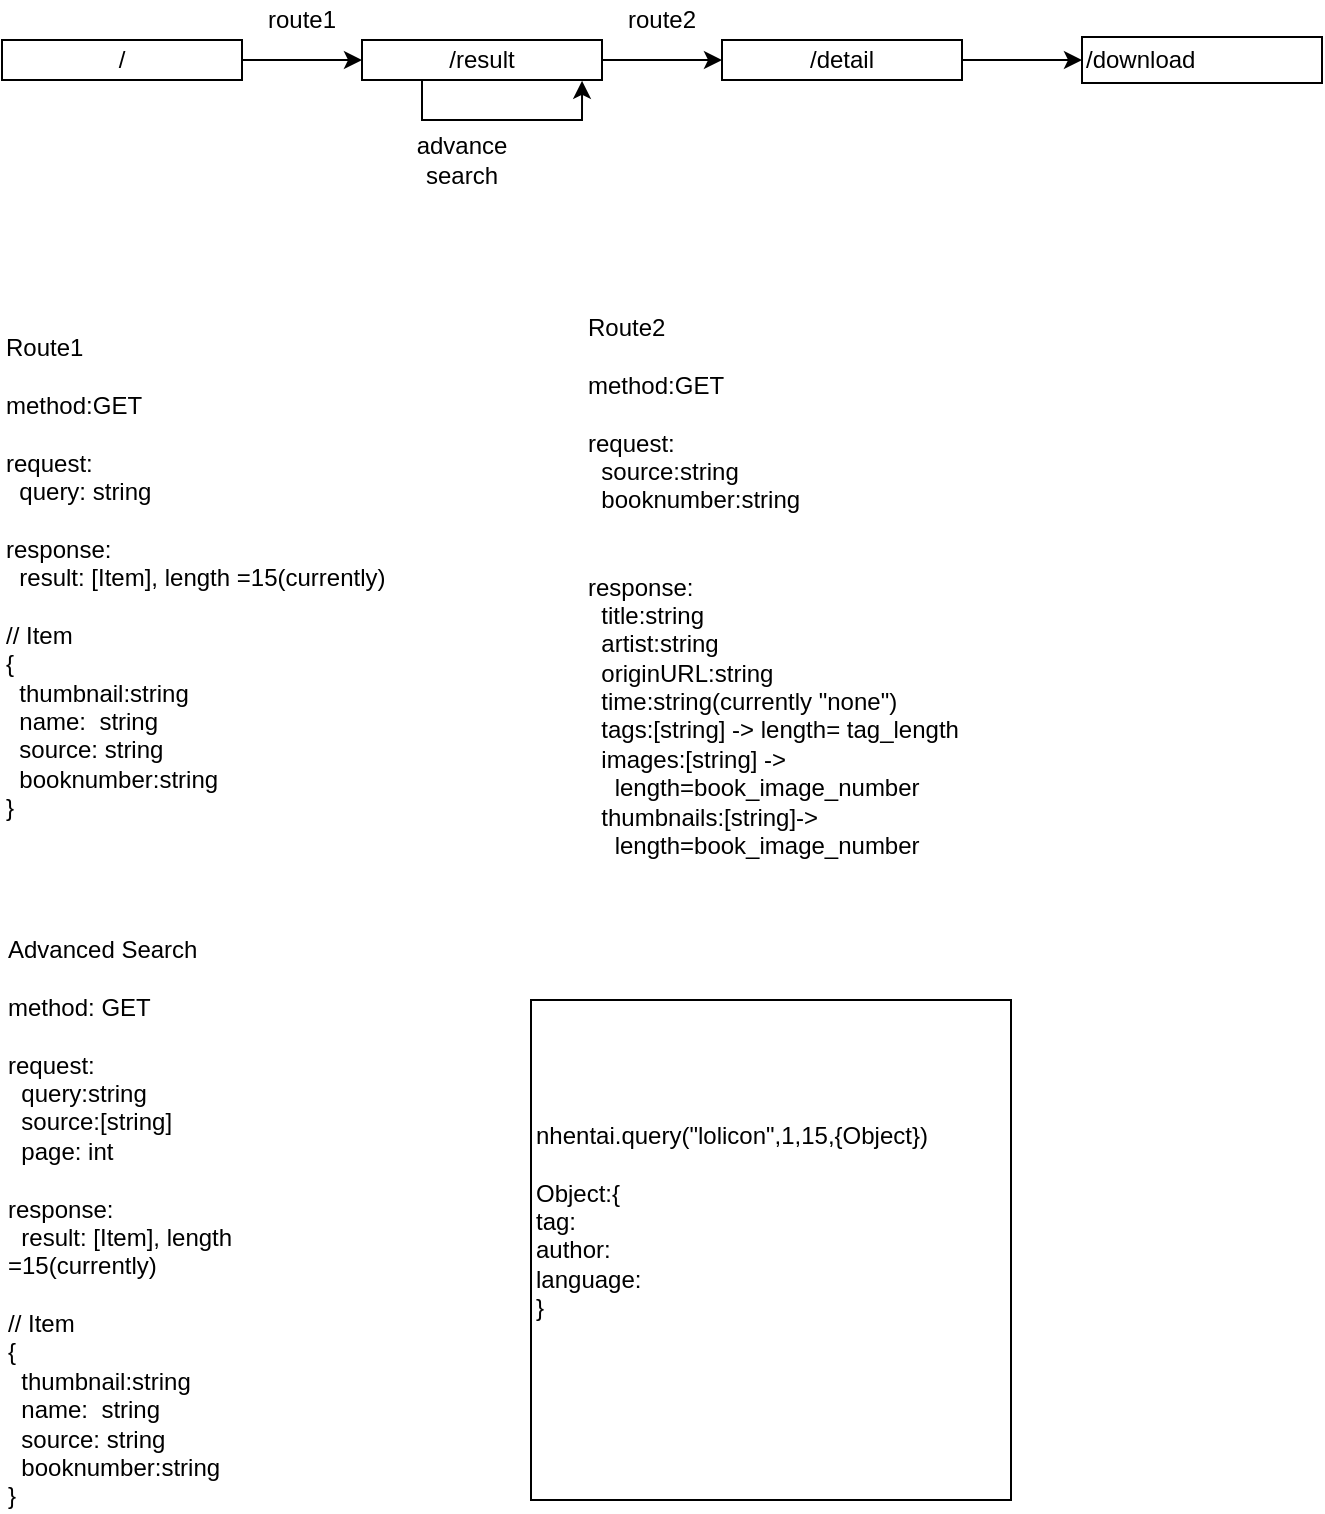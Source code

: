 <mxfile version="10.7.1" type="device"><diagram id="08uit6HjZDKloUMG0PfG" name="Page-1"><mxGraphModel dx="1394" dy="713" grid="1" gridSize="10" guides="1" tooltips="1" connect="1" arrows="1" fold="1" page="1" pageScale="1" pageWidth="850" pageHeight="1100" math="0" shadow="0"><root><mxCell id="0"/><mxCell id="1" parent="0"/><mxCell id="3dN6h5e5GN1cTE79DWmz-3" style="edgeStyle=orthogonalEdgeStyle;rounded=0;orthogonalLoop=1;jettySize=auto;html=1;entryX=0;entryY=0.5;entryDx=0;entryDy=0;" parent="1" source="3dN6h5e5GN1cTE79DWmz-1" target="3dN6h5e5GN1cTE79DWmz-2" edge="1"><mxGeometry relative="1" as="geometry"/></mxCell><mxCell id="3dN6h5e5GN1cTE79DWmz-1" value="/" style="rounded=0;whiteSpace=wrap;html=1;" parent="1" vertex="1"><mxGeometry x="40" y="80" width="120" height="20" as="geometry"/></mxCell><mxCell id="3dN6h5e5GN1cTE79DWmz-5" style="edgeStyle=orthogonalEdgeStyle;rounded=0;orthogonalLoop=1;jettySize=auto;html=1;entryX=0;entryY=0.5;entryDx=0;entryDy=0;" parent="1" source="3dN6h5e5GN1cTE79DWmz-2" target="3dN6h5e5GN1cTE79DWmz-4" edge="1"><mxGeometry relative="1" as="geometry"/></mxCell><mxCell id="3dN6h5e5GN1cTE79DWmz-8" style="edgeStyle=orthogonalEdgeStyle;rounded=0;orthogonalLoop=1;jettySize=auto;html=1;exitX=0.25;exitY=1;exitDx=0;exitDy=0;entryX=0.917;entryY=1.021;entryDx=0;entryDy=0;entryPerimeter=0;" parent="1" source="3dN6h5e5GN1cTE79DWmz-2" target="3dN6h5e5GN1cTE79DWmz-2" edge="1"><mxGeometry relative="1" as="geometry"><mxPoint x="330" y="290" as="targetPoint"/><Array as="points"><mxPoint x="250" y="120"/><mxPoint x="330" y="120"/></Array></mxGeometry></mxCell><mxCell id="3dN6h5e5GN1cTE79DWmz-2" value="/result" style="rounded=0;whiteSpace=wrap;html=1;" parent="1" vertex="1"><mxGeometry x="220" y="80" width="120" height="20" as="geometry"/></mxCell><mxCell id="3dN6h5e5GN1cTE79DWmz-13" style="edgeStyle=orthogonalEdgeStyle;rounded=0;orthogonalLoop=1;jettySize=auto;html=1;" parent="1" source="3dN6h5e5GN1cTE79DWmz-4" target="3dN6h5e5GN1cTE79DWmz-12" edge="1"><mxGeometry relative="1" as="geometry"/></mxCell><mxCell id="3dN6h5e5GN1cTE79DWmz-4" value="/detail" style="rounded=0;whiteSpace=wrap;html=1;" parent="1" vertex="1"><mxGeometry x="400" y="80" width="120" height="20" as="geometry"/></mxCell><mxCell id="3dN6h5e5GN1cTE79DWmz-6" value="route1" style="text;html=1;strokeColor=none;fillColor=none;align=center;verticalAlign=middle;whiteSpace=wrap;rounded=0;" parent="1" vertex="1"><mxGeometry x="170" y="60" width="40" height="20" as="geometry"/></mxCell><mxCell id="3dN6h5e5GN1cTE79DWmz-7" value="route2" style="text;html=1;strokeColor=none;fillColor=none;align=center;verticalAlign=middle;whiteSpace=wrap;rounded=0;" parent="1" vertex="1"><mxGeometry x="350" y="60" width="40" height="20" as="geometry"/></mxCell><mxCell id="3dN6h5e5GN1cTE79DWmz-9" value="advance search" style="text;html=1;strokeColor=none;fillColor=none;align=center;verticalAlign=middle;whiteSpace=wrap;rounded=0;" parent="1" vertex="1"><mxGeometry x="250" y="130" width="40" height="20" as="geometry"/></mxCell><mxCell id="3dN6h5e5GN1cTE79DWmz-10" value="&lt;div&gt;Route1&lt;/div&gt;&lt;div&gt;&lt;br&gt;&lt;/div&gt;&lt;div&gt;method:GET&lt;br&gt;&lt;/div&gt;&lt;div&gt;&lt;br&gt;&lt;/div&gt;&lt;div&gt;request:&lt;/div&gt;&lt;div&gt;&amp;nbsp; query: string&lt;br&gt;&lt;/div&gt;&lt;div&gt;&lt;br&gt;&lt;/div&gt;&lt;div&gt;response:&lt;/div&gt;&lt;div&gt;&amp;nbsp; result: [Item], length =15(currently)&lt;br&gt;&lt;/div&gt;&lt;div&gt;&lt;br&gt;&lt;/div&gt;&lt;div&gt;// Item&lt;/div&gt;&lt;div&gt;{&lt;/div&gt;&lt;div&gt;&amp;nbsp; thumbnail:string&lt;/div&gt;&lt;div&gt;&amp;nbsp; name:&amp;nbsp; string&lt;br&gt;&lt;/div&gt;&lt;div&gt;&amp;nbsp; source: string&lt;br&gt;&lt;/div&gt;&lt;div&gt;&amp;nbsp; booknumber:string&lt;br&gt;&lt;/div&gt;&lt;div&gt;}&lt;br&gt;&lt;/div&gt;" style="text;html=1;strokeColor=none;fillColor=none;align=left;verticalAlign=top;whiteSpace=wrap;rounded=0;" parent="1" vertex="1"><mxGeometry x="40" y="220" width="210" height="280" as="geometry"/></mxCell><mxCell id="3dN6h5e5GN1cTE79DWmz-11" value="&lt;div&gt;Route2&lt;/div&gt;&lt;div&gt;&lt;br&gt;&lt;/div&gt;&lt;div&gt;method:GET&lt;/div&gt;&lt;div&gt;&lt;br&gt;&lt;/div&gt;&lt;div&gt;request:&lt;/div&gt;&lt;div&gt;&amp;nbsp; source:string&lt;/div&gt;&lt;div&gt;&amp;nbsp; booknumber:string&lt;br&gt;&lt;/div&gt;&lt;div&gt;&lt;br&gt;&lt;/div&gt;&lt;div&gt;&lt;br&gt;&lt;/div&gt;&lt;div&gt;response:&lt;/div&gt;&lt;div&gt;&amp;nbsp; title:string&lt;/div&gt;&lt;div&gt;&amp;nbsp; artist:string&lt;/div&gt;&lt;div&gt;&amp;nbsp; originURL:string&lt;br&gt;&lt;/div&gt;&lt;div&gt;&amp;nbsp; time:string(currently &quot;none&quot;)&lt;/div&gt;&lt;div&gt;&amp;nbsp; tags:[string] -&amp;gt; length= tag_length&lt;/div&gt;&lt;div&gt;&amp;nbsp; images:[string] -&amp;gt;&lt;/div&gt;&lt;div&gt;&amp;nbsp;&amp;nbsp;&amp;nbsp; length=book_image_number&lt;/div&gt;&lt;div&gt;&amp;nbsp; thumbnails:[string]-&amp;gt;&lt;/div&gt;&lt;div&gt;&amp;nbsp;&amp;nbsp;&amp;nbsp; length=book_image_number&lt;br&gt;&lt;/div&gt;" style="text;html=1;strokeColor=none;fillColor=none;align=left;verticalAlign=top;whiteSpace=wrap;rounded=0;" parent="1" vertex="1"><mxGeometry x="331" y="210" width="200" height="300" as="geometry"/></mxCell><mxCell id="3dN6h5e5GN1cTE79DWmz-12" value="/download" style="rounded=0;whiteSpace=wrap;html=1;align=left;" parent="1" vertex="1"><mxGeometry x="580" y="78.5" width="120" height="23" as="geometry"/></mxCell><mxCell id="3dN6h5e5GN1cTE79DWmz-15" value="&lt;div&gt;Advanced Search&lt;/div&gt;&lt;div&gt;&lt;br&gt;&lt;/div&gt;&lt;div&gt;method: GET&lt;/div&gt;&lt;div&gt;&lt;br&gt;&lt;/div&gt;&lt;div&gt;request:&lt;/div&gt;&lt;div&gt;&amp;nbsp; query:string&lt;/div&gt;&lt;div&gt;&amp;nbsp; source:[string]&lt;/div&gt;&lt;div&gt;&amp;nbsp; page: int&lt;/div&gt;&lt;div&gt;&lt;br&gt;&lt;/div&gt;&lt;div&gt;&lt;div&gt;response:&lt;/div&gt;&lt;div&gt;&amp;nbsp; result: [Item], length =15(currently)&lt;br&gt;&lt;/div&gt;&lt;div&gt;&lt;br&gt;&lt;/div&gt;&lt;div&gt;// Item&lt;/div&gt;&lt;div&gt;{&lt;/div&gt;&lt;div&gt;&amp;nbsp; thumbnail:string&lt;/div&gt;&lt;div&gt;&amp;nbsp; name:&amp;nbsp; string&lt;br&gt;&lt;/div&gt;&lt;div&gt;&amp;nbsp; source: string&lt;br&gt;&lt;/div&gt;&lt;div&gt;&amp;nbsp; booknumber:string&lt;br&gt;&lt;/div&gt;}&lt;/div&gt;" style="text;html=1;strokeColor=none;fillColor=none;align=left;verticalAlign=top;whiteSpace=wrap;rounded=0;" parent="1" vertex="1"><mxGeometry x="41" y="521" width="190" height="250" as="geometry"/></mxCell><mxCell id="3dN6h5e5GN1cTE79DWmz-16" value="&lt;div&gt;nhentai.query(&quot;lolicon&quot;,1,15,{Object})&lt;/div&gt;&lt;div&gt;&lt;br&gt;&lt;/div&gt;&lt;div&gt;Object:{&lt;/div&gt;&lt;div&gt;tag:&lt;/div&gt;&lt;div&gt;author:&lt;/div&gt;&lt;div&gt;language:&lt;br&gt;&lt;/div&gt;&lt;div&gt;}&lt;br&gt;&lt;/div&gt;&lt;div&gt;&lt;br&gt;&lt;/div&gt;&lt;div&gt;&lt;br&gt;&lt;/div&gt;" style="rounded=0;whiteSpace=wrap;html=1;align=left;" parent="1" vertex="1"><mxGeometry x="304.5" y="560" width="240" height="250" as="geometry"/></mxCell></root></mxGraphModel></diagram></mxfile>